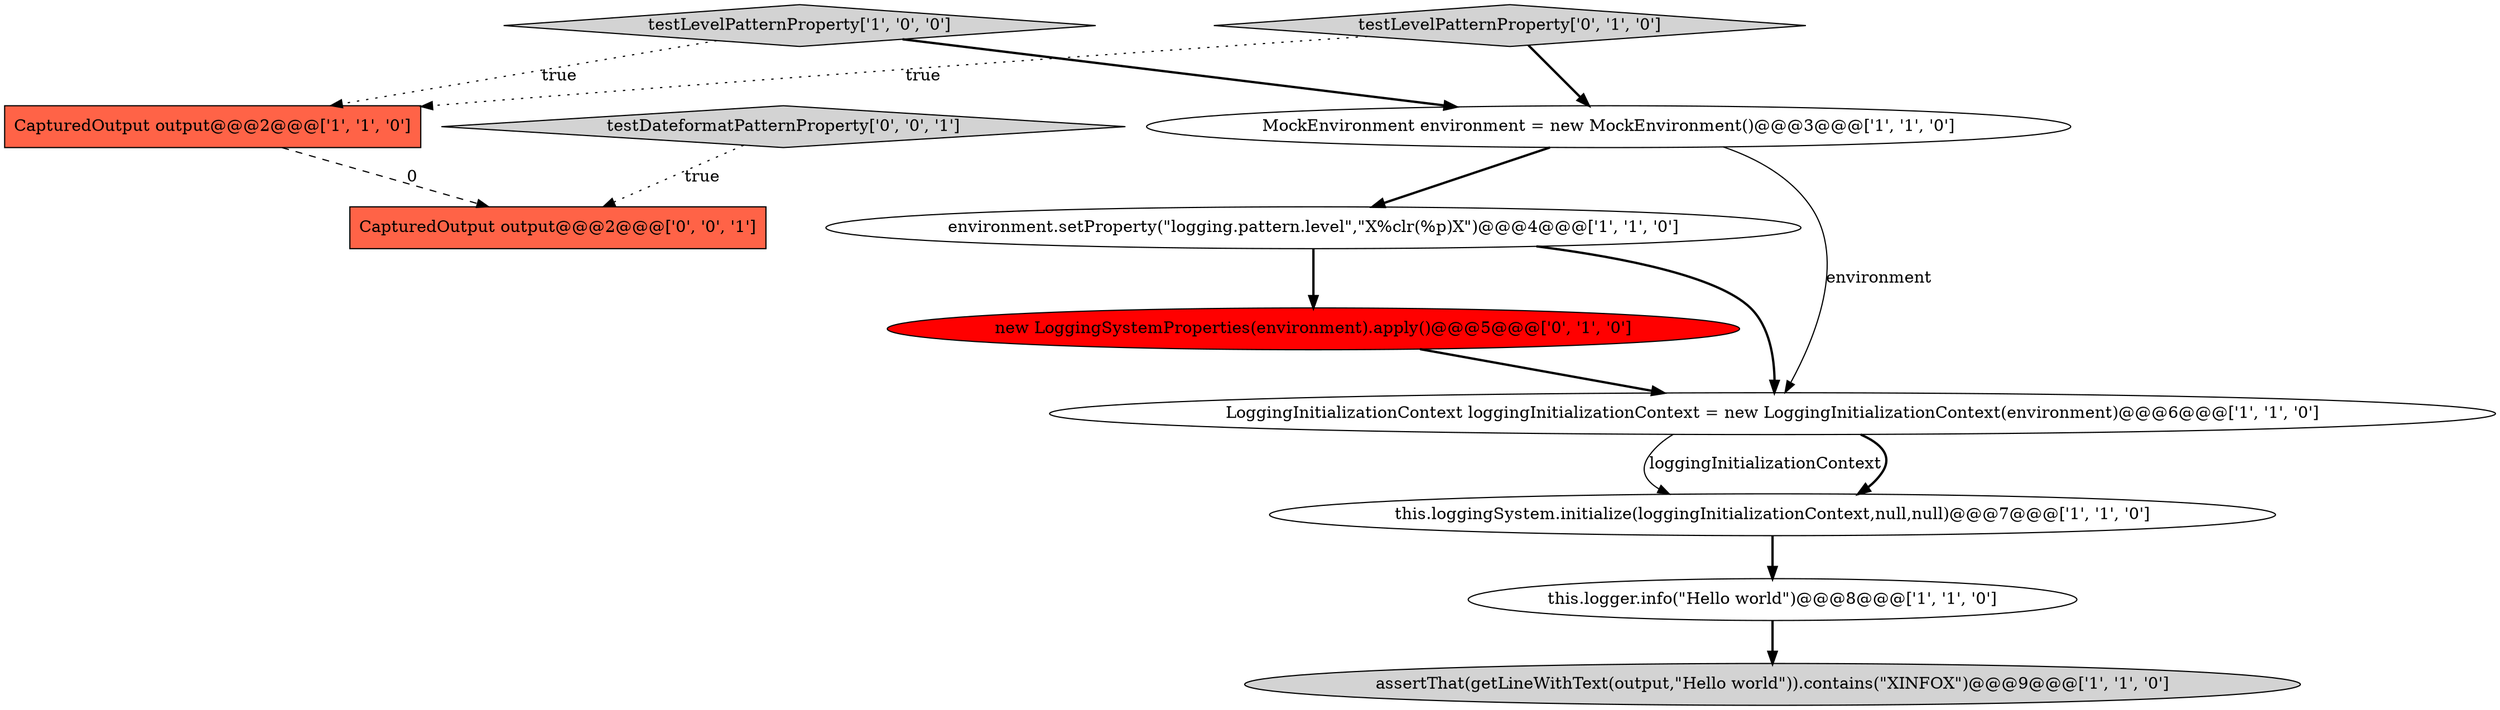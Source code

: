 digraph {
5 [style = filled, label = "environment.setProperty(\"logging.pattern.level\",\"X%clr(%p)X\")@@@4@@@['1', '1', '0']", fillcolor = white, shape = ellipse image = "AAA0AAABBB1BBB"];
0 [style = filled, label = "LoggingInitializationContext loggingInitializationContext = new LoggingInitializationContext(environment)@@@6@@@['1', '1', '0']", fillcolor = white, shape = ellipse image = "AAA0AAABBB1BBB"];
6 [style = filled, label = "this.loggingSystem.initialize(loggingInitializationContext,null,null)@@@7@@@['1', '1', '0']", fillcolor = white, shape = ellipse image = "AAA0AAABBB1BBB"];
10 [style = filled, label = "testDateformatPatternProperty['0', '0', '1']", fillcolor = lightgray, shape = diamond image = "AAA0AAABBB3BBB"];
11 [style = filled, label = "CapturedOutput output@@@2@@@['0', '0', '1']", fillcolor = tomato, shape = box image = "AAA0AAABBB3BBB"];
7 [style = filled, label = "this.logger.info(\"Hello world\")@@@8@@@['1', '1', '0']", fillcolor = white, shape = ellipse image = "AAA0AAABBB1BBB"];
4 [style = filled, label = "CapturedOutput output@@@2@@@['1', '1', '0']", fillcolor = tomato, shape = box image = "AAA0AAABBB1BBB"];
3 [style = filled, label = "testLevelPatternProperty['1', '0', '0']", fillcolor = lightgray, shape = diamond image = "AAA0AAABBB1BBB"];
8 [style = filled, label = "new LoggingSystemProperties(environment).apply()@@@5@@@['0', '1', '0']", fillcolor = red, shape = ellipse image = "AAA1AAABBB2BBB"];
9 [style = filled, label = "testLevelPatternProperty['0', '1', '0']", fillcolor = lightgray, shape = diamond image = "AAA0AAABBB2BBB"];
1 [style = filled, label = "assertThat(getLineWithText(output,\"Hello world\")).contains(\"XINFOX\")@@@9@@@['1', '1', '0']", fillcolor = lightgray, shape = ellipse image = "AAA0AAABBB1BBB"];
2 [style = filled, label = "MockEnvironment environment = new MockEnvironment()@@@3@@@['1', '1', '0']", fillcolor = white, shape = ellipse image = "AAA0AAABBB1BBB"];
8->0 [style = bold, label=""];
9->4 [style = dotted, label="true"];
0->6 [style = solid, label="loggingInitializationContext"];
3->4 [style = dotted, label="true"];
5->8 [style = bold, label=""];
7->1 [style = bold, label=""];
2->0 [style = solid, label="environment"];
4->11 [style = dashed, label="0"];
6->7 [style = bold, label=""];
5->0 [style = bold, label=""];
3->2 [style = bold, label=""];
10->11 [style = dotted, label="true"];
0->6 [style = bold, label=""];
9->2 [style = bold, label=""];
2->5 [style = bold, label=""];
}
